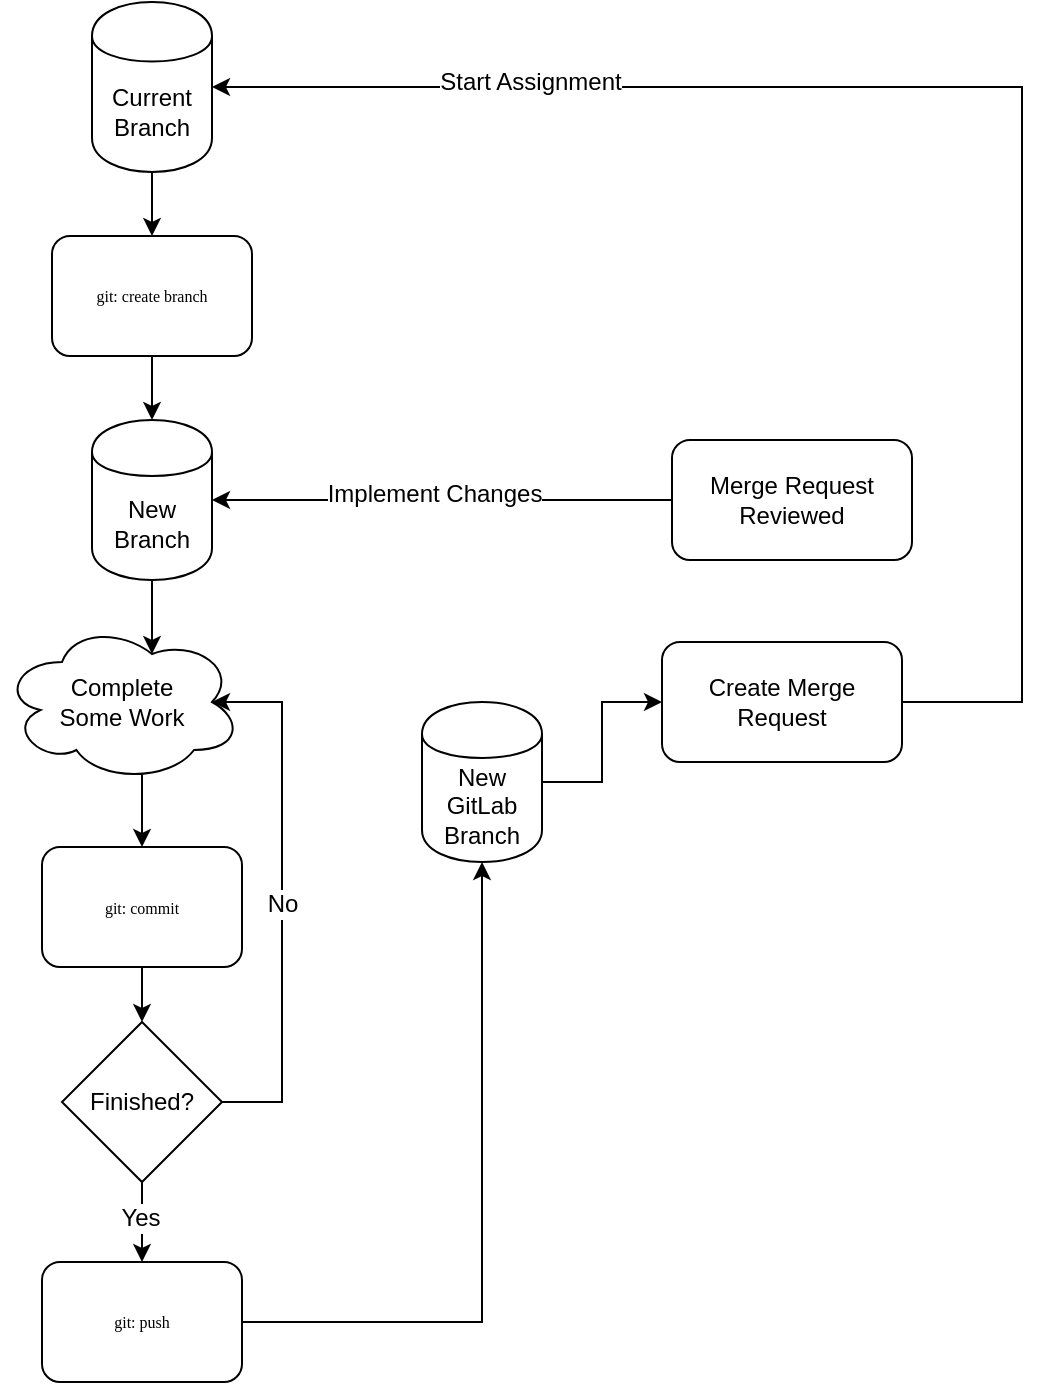 <mxfile version="10.5.3" type="github"><diagram id="Cgfy0zLGI3L2nyqOdmhD" name="Page-1"><mxGraphModel dx="1158" dy="663" grid="1" gridSize="10" guides="1" tooltips="1" connect="1" arrows="1" fold="1" page="1" pageScale="1" pageWidth="850" pageHeight="1100" math="0" shadow="0"><root><mxCell id="Fctz0e_4nT7F5ym-rSbG-0"/><mxCell id="Fctz0e_4nT7F5ym-rSbG-1" parent="Fctz0e_4nT7F5ym-rSbG-0"/><mxCell id="Cvw8vog4u_zHWG_txM1Q-0" value="" style="edgeStyle=orthogonalEdgeStyle;rounded=0;orthogonalLoop=1;jettySize=auto;html=1;" parent="Fctz0e_4nT7F5ym-rSbG-1" source="Cvw8vog4u_zHWG_txM1Q-1" target="Cvw8vog4u_zHWG_txM1Q-11" edge="1"><mxGeometry relative="1" as="geometry"/></mxCell><mxCell id="Cvw8vog4u_zHWG_txM1Q-1" value="git: create branch" style="rounded=1;whiteSpace=wrap;html=1;shadow=0;labelBackgroundColor=none;strokeColor=#000000;strokeWidth=1;fillColor=#ffffff;fontFamily=Verdana;fontSize=8;fontColor=#000000;align=center;" parent="Fctz0e_4nT7F5ym-rSbG-1" vertex="1"><mxGeometry x="195" y="207" width="100" height="60" as="geometry"/></mxCell><mxCell id="Cvw8vog4u_zHWG_txM1Q-2" value="" style="edgeStyle=orthogonalEdgeStyle;rounded=0;orthogonalLoop=1;jettySize=auto;html=1;" parent="Fctz0e_4nT7F5ym-rSbG-1" source="Cvw8vog4u_zHWG_txM1Q-3" target="Cvw8vog4u_zHWG_txM1Q-4" edge="1"><mxGeometry relative="1" as="geometry"/></mxCell><mxCell id="Cvw8vog4u_zHWG_txM1Q-3" value="git: commit" style="rounded=1;whiteSpace=wrap;html=1;shadow=0;labelBackgroundColor=none;strokeColor=#000000;strokeWidth=1;fillColor=#ffffff;fontFamily=Verdana;fontSize=8;fontColor=#000000;align=center;" parent="Fctz0e_4nT7F5ym-rSbG-1" vertex="1"><mxGeometry x="190" y="512.5" width="100" height="60" as="geometry"/></mxCell><mxCell id="Cvw8vog4u_zHWG_txM1Q-4" value="Finished?" style="rhombus;whiteSpace=wrap;html=1;" parent="Fctz0e_4nT7F5ym-rSbG-1" vertex="1"><mxGeometry x="200" y="600" width="80" height="80" as="geometry"/></mxCell><mxCell id="ZPl9nGOnsFXdnU_dqzs8-1" style="edgeStyle=orthogonalEdgeStyle;rounded=0;orthogonalLoop=1;jettySize=auto;html=1;entryX=0.5;entryY=1;entryDx=0;entryDy=0;" parent="Fctz0e_4nT7F5ym-rSbG-1" source="Cvw8vog4u_zHWG_txM1Q-5" target="u4cKilvmpLSYv4I36RE3-0" edge="1"><mxGeometry relative="1" as="geometry"/></mxCell><mxCell id="Cvw8vog4u_zHWG_txM1Q-5" value="git: push" style="rounded=1;whiteSpace=wrap;html=1;shadow=0;labelBackgroundColor=none;strokeColor=#000000;strokeWidth=1;fillColor=#ffffff;fontFamily=Verdana;fontSize=8;fontColor=#000000;align=center;" parent="Fctz0e_4nT7F5ym-rSbG-1" vertex="1"><mxGeometry x="190" y="720" width="100" height="60" as="geometry"/></mxCell><mxCell id="Cvw8vog4u_zHWG_txM1Q-6" value="" style="edgeStyle=orthogonalEdgeStyle;rounded=0;orthogonalLoop=1;jettySize=auto;html=1;entryX=0.5;entryY=0;entryDx=0;entryDy=0;" parent="Fctz0e_4nT7F5ym-rSbG-1" source="Cvw8vog4u_zHWG_txM1Q-4" target="Cvw8vog4u_zHWG_txM1Q-5" edge="1"><mxGeometry relative="1" as="geometry"/></mxCell><mxCell id="Cvw8vog4u_zHWG_txM1Q-7" value="Yes" style="text;html=1;resizable=0;points=[];align=center;verticalAlign=middle;labelBackgroundColor=#ffffff;" parent="Cvw8vog4u_zHWG_txM1Q-6" vertex="1" connectable="0"><mxGeometry x="-0.092" y="-1" relative="1" as="geometry"><mxPoint as="offset"/></mxGeometry></mxCell><mxCell id="Cvw8vog4u_zHWG_txM1Q-8" value="" style="edgeStyle=orthogonalEdgeStyle;rounded=0;orthogonalLoop=1;jettySize=auto;html=1;" parent="Fctz0e_4nT7F5ym-rSbG-1" source="Cvw8vog4u_zHWG_txM1Q-9" target="Cvw8vog4u_zHWG_txM1Q-1" edge="1"><mxGeometry relative="1" as="geometry"/></mxCell><mxCell id="Cvw8vog4u_zHWG_txM1Q-9" value="Current Branch&lt;br&gt;" style="shape=cylinder;whiteSpace=wrap;html=1;boundedLbl=1;backgroundOutline=1;" parent="Fctz0e_4nT7F5ym-rSbG-1" vertex="1"><mxGeometry x="215" y="90" width="60" height="85" as="geometry"/></mxCell><mxCell id="Cvw8vog4u_zHWG_txM1Q-10" value="" style="edgeStyle=orthogonalEdgeStyle;rounded=0;orthogonalLoop=1;jettySize=auto;html=1;entryX=0.625;entryY=0.2;entryDx=0;entryDy=0;entryPerimeter=0;" parent="Fctz0e_4nT7F5ym-rSbG-1" source="Cvw8vog4u_zHWG_txM1Q-11" edge="1"><mxGeometry relative="1" as="geometry"><mxPoint x="245" y="416" as="targetPoint"/><Array as="points"/></mxGeometry></mxCell><mxCell id="Cvw8vog4u_zHWG_txM1Q-11" value="New Branch" style="shape=cylinder;whiteSpace=wrap;html=1;boundedLbl=1;backgroundOutline=1;" parent="Fctz0e_4nT7F5ym-rSbG-1" vertex="1"><mxGeometry x="215" y="299" width="60" height="80" as="geometry"/></mxCell><mxCell id="Cvw8vog4u_zHWG_txM1Q-12" style="edgeStyle=orthogonalEdgeStyle;rounded=0;orthogonalLoop=1;jettySize=auto;html=1;exitX=0.55;exitY=0.95;exitDx=0;exitDy=0;exitPerimeter=0;entryX=0.5;entryY=0;entryDx=0;entryDy=0;" parent="Fctz0e_4nT7F5ym-rSbG-1" target="Cvw8vog4u_zHWG_txM1Q-3" edge="1"><mxGeometry relative="1" as="geometry"><mxPoint x="236" y="476" as="sourcePoint"/></mxGeometry></mxCell><mxCell id="Cvw8vog4u_zHWG_txM1Q-13" style="edgeStyle=orthogonalEdgeStyle;rounded=0;orthogonalLoop=1;jettySize=auto;html=1;entryX=0.875;entryY=0.5;entryDx=0;entryDy=0;entryPerimeter=0;exitX=1;exitY=0.5;exitDx=0;exitDy=0;" parent="Fctz0e_4nT7F5ym-rSbG-1" source="Cvw8vog4u_zHWG_txM1Q-4" edge="1"><mxGeometry relative="1" as="geometry"><mxPoint x="275" y="440" as="targetPoint"/><Array as="points"><mxPoint x="310" y="640"/><mxPoint x="310" y="440"/></Array></mxGeometry></mxCell><mxCell id="Cvw8vog4u_zHWG_txM1Q-14" value="No&lt;br&gt;" style="text;html=1;resizable=0;points=[];align=center;verticalAlign=middle;labelBackgroundColor=#ffffff;" parent="Cvw8vog4u_zHWG_txM1Q-13" vertex="1" connectable="0"><mxGeometry x="-0.217" y="-4" relative="1" as="geometry"><mxPoint x="-4" y="-26" as="offset"/></mxGeometry></mxCell><mxCell id="UtzPRepvzcgSloHW37jB-0" value="Complete &lt;br&gt;Some Work" style="ellipse;shape=cloud;whiteSpace=wrap;html=1;" parent="Fctz0e_4nT7F5ym-rSbG-1" vertex="1"><mxGeometry x="170" y="400" width="120" height="80" as="geometry"/></mxCell><mxCell id="ZPl9nGOnsFXdnU_dqzs8-2" style="edgeStyle=orthogonalEdgeStyle;rounded=0;orthogonalLoop=1;jettySize=auto;html=1;exitX=1;exitY=0.5;exitDx=0;exitDy=0;" parent="Fctz0e_4nT7F5ym-rSbG-1" source="u4cKilvmpLSYv4I36RE3-0" target="hU5IMw8COHlErbuh-HzU-0" edge="1"><mxGeometry relative="1" as="geometry"/></mxCell><mxCell id="u4cKilvmpLSYv4I36RE3-0" value="New GitLab Branch&lt;br&gt;" style="shape=cylinder;whiteSpace=wrap;html=1;boundedLbl=1;backgroundOutline=1;" parent="Fctz0e_4nT7F5ym-rSbG-1" vertex="1"><mxGeometry x="380" y="440" width="60" height="80" as="geometry"/></mxCell><mxCell id="ZPl9nGOnsFXdnU_dqzs8-4" style="edgeStyle=orthogonalEdgeStyle;rounded=0;orthogonalLoop=1;jettySize=auto;html=1;entryX=1;entryY=0.5;entryDx=0;entryDy=0;" parent="Fctz0e_4nT7F5ym-rSbG-1" source="hU5IMw8COHlErbuh-HzU-0" target="Cvw8vog4u_zHWG_txM1Q-9" edge="1"><mxGeometry relative="1" as="geometry"><Array as="points"><mxPoint x="680" y="440"/><mxPoint x="680" y="133"/></Array></mxGeometry></mxCell><mxCell id="ZPl9nGOnsFXdnU_dqzs8-6" value="Start Assignment" style="text;html=1;resizable=0;points=[];align=center;verticalAlign=middle;labelBackgroundColor=#ffffff;" parent="ZPl9nGOnsFXdnU_dqzs8-4" vertex="1" connectable="0"><mxGeometry x="0.588" y="-3" relative="1" as="geometry"><mxPoint as="offset"/></mxGeometry></mxCell><mxCell id="hU5IMw8COHlErbuh-HzU-0" value="Create Merge Request" style="rounded=1;whiteSpace=wrap;html=1;" parent="Fctz0e_4nT7F5ym-rSbG-1" vertex="1"><mxGeometry x="500" y="410" width="120" height="60" as="geometry"/></mxCell><mxCell id="ZPl9nGOnsFXdnU_dqzs8-3" style="edgeStyle=orthogonalEdgeStyle;rounded=0;orthogonalLoop=1;jettySize=auto;html=1;entryX=1;entryY=0.5;entryDx=0;entryDy=0;" parent="Fctz0e_4nT7F5ym-rSbG-1" source="ZPl9nGOnsFXdnU_dqzs8-0" target="Cvw8vog4u_zHWG_txM1Q-11" edge="1"><mxGeometry relative="1" as="geometry"/></mxCell><mxCell id="ZPl9nGOnsFXdnU_dqzs8-5" value="Implement Changes" style="text;html=1;resizable=0;points=[];align=center;verticalAlign=middle;labelBackgroundColor=#ffffff;" parent="ZPl9nGOnsFXdnU_dqzs8-3" vertex="1" connectable="0"><mxGeometry x="0.035" y="-3" relative="1" as="geometry"><mxPoint as="offset"/></mxGeometry></mxCell><mxCell id="ZPl9nGOnsFXdnU_dqzs8-0" value="Merge Request Reviewed" style="rounded=1;whiteSpace=wrap;html=1;" parent="Fctz0e_4nT7F5ym-rSbG-1" vertex="1"><mxGeometry x="505" y="309" width="120" height="60" as="geometry"/></mxCell></root></mxGraphModel></diagram></mxfile>